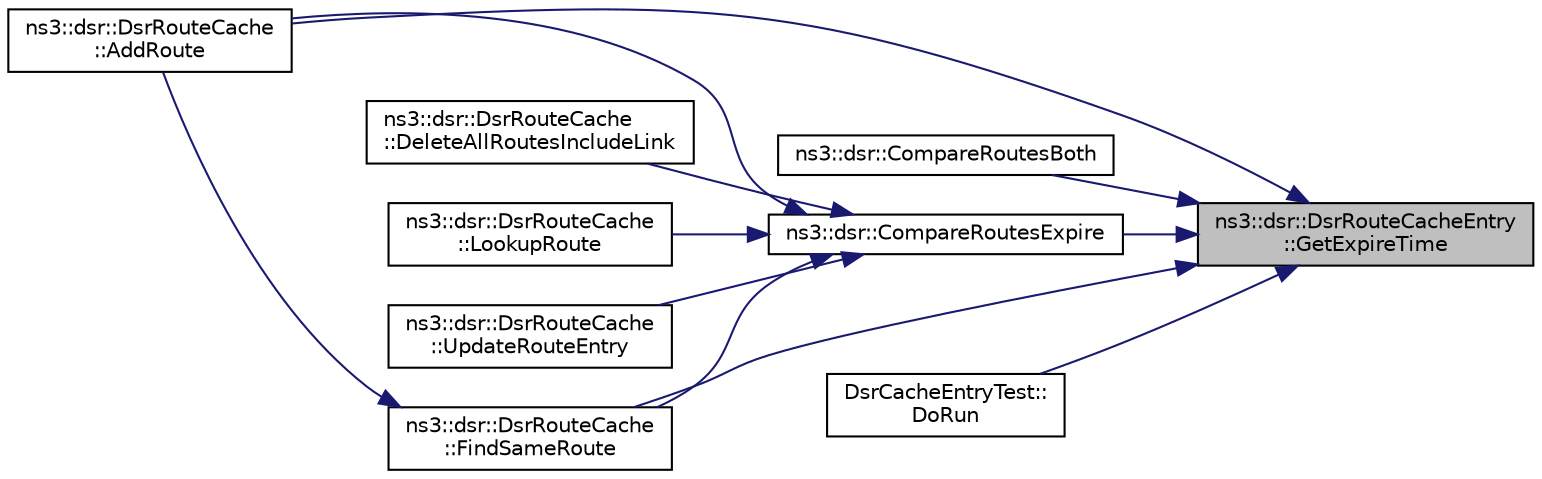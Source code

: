 digraph "ns3::dsr::DsrRouteCacheEntry::GetExpireTime"
{
 // LATEX_PDF_SIZE
  edge [fontname="Helvetica",fontsize="10",labelfontname="Helvetica",labelfontsize="10"];
  node [fontname="Helvetica",fontsize="10",shape=record];
  rankdir="RL";
  Node1 [label="ns3::dsr::DsrRouteCacheEntry\l::GetExpireTime",height=0.2,width=0.4,color="black", fillcolor="grey75", style="filled", fontcolor="black",tooltip="Get expire time."];
  Node1 -> Node2 [dir="back",color="midnightblue",fontsize="10",style="solid",fontname="Helvetica"];
  Node2 [label="ns3::dsr::DsrRouteCache\l::AddRoute",height=0.2,width=0.4,color="black", fillcolor="white", style="filled",URL="$classns3_1_1dsr_1_1_dsr_route_cache.html#aff3dfb9a3d25a73e79363e8d6d977003",tooltip="Add route cache entry if it doesn't yet exist in route cache."];
  Node1 -> Node3 [dir="back",color="midnightblue",fontsize="10",style="solid",fontname="Helvetica"];
  Node3 [label="ns3::dsr::CompareRoutesBoth",height=0.2,width=0.4,color="black", fillcolor="white", style="filled",URL="$namespacens3_1_1dsr.html#a37d4c01f63b6c1edb67cb5c5ce16ad25",tooltip=" "];
  Node1 -> Node4 [dir="back",color="midnightblue",fontsize="10",style="solid",fontname="Helvetica"];
  Node4 [label="ns3::dsr::CompareRoutesExpire",height=0.2,width=0.4,color="black", fillcolor="white", style="filled",URL="$namespacens3_1_1dsr.html#a53bce2b069de9151de0203d96468684e",tooltip=" "];
  Node4 -> Node2 [dir="back",color="midnightblue",fontsize="10",style="solid",fontname="Helvetica"];
  Node4 -> Node5 [dir="back",color="midnightblue",fontsize="10",style="solid",fontname="Helvetica"];
  Node5 [label="ns3::dsr::DsrRouteCache\l::DeleteAllRoutesIncludeLink",height=0.2,width=0.4,color="black", fillcolor="white", style="filled",URL="$classns3_1_1dsr_1_1_dsr_route_cache.html#aee8f202a8c07cdfa27778f2f0be38e05",tooltip="Delete all the routes which includes the link from next hop address that has just been notified as un..."];
  Node4 -> Node6 [dir="back",color="midnightblue",fontsize="10",style="solid",fontname="Helvetica"];
  Node6 [label="ns3::dsr::DsrRouteCache\l::FindSameRoute",height=0.2,width=0.4,color="black", fillcolor="white", style="filled",URL="$classns3_1_1dsr_1_1_dsr_route_cache.html#a881db5104e9bb9b45e4ec836b0a802da",tooltip="Find the same route in the route cache."];
  Node6 -> Node2 [dir="back",color="midnightblue",fontsize="10",style="solid",fontname="Helvetica"];
  Node4 -> Node7 [dir="back",color="midnightblue",fontsize="10",style="solid",fontname="Helvetica"];
  Node7 [label="ns3::dsr::DsrRouteCache\l::LookupRoute",height=0.2,width=0.4,color="black", fillcolor="white", style="filled",URL="$classns3_1_1dsr_1_1_dsr_route_cache.html#a563d72057fbabedafb85907ea79d692f",tooltip="Lookup route cache entry with destination address dst."];
  Node4 -> Node8 [dir="back",color="midnightblue",fontsize="10",style="solid",fontname="Helvetica"];
  Node8 [label="ns3::dsr::DsrRouteCache\l::UpdateRouteEntry",height=0.2,width=0.4,color="black", fillcolor="white", style="filled",URL="$classns3_1_1dsr_1_1_dsr_route_cache.html#acce562219fbd57b6fc9b6659f444d700",tooltip="Update route cache entry if it has been recently used and successfully delivered the data packet."];
  Node1 -> Node9 [dir="back",color="midnightblue",fontsize="10",style="solid",fontname="Helvetica"];
  Node9 [label="DsrCacheEntryTest::\lDoRun",height=0.2,width=0.4,color="black", fillcolor="white", style="filled",URL="$class_dsr_cache_entry_test.html#a3603ab285d1258eccd2416853b98c76f",tooltip="Implementation to actually run this TestCase."];
  Node1 -> Node6 [dir="back",color="midnightblue",fontsize="10",style="solid",fontname="Helvetica"];
}
